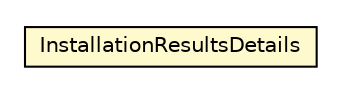 #!/usr/local/bin/dot
#
# Class diagram 
# Generated by UMLGraph version R5_6-24-gf6e263 (http://www.umlgraph.org/)
#

digraph G {
	edge [fontname="Helvetica",fontsize=10,labelfontname="Helvetica",labelfontsize=10];
	node [fontname="Helvetica",fontsize=10,shape=plaintext];
	nodesep=0.25;
	ranksep=0.5;
	// org.universAAL.middleware.managers.api.InstallationResultsDetails
	c4773730 [label=<<table title="org.universAAL.middleware.managers.api.InstallationResultsDetails" border="0" cellborder="1" cellspacing="0" cellpadding="2" port="p" bgcolor="lemonChiffon" href="./InstallationResultsDetails.html">
		<tr><td><table border="0" cellspacing="0" cellpadding="1">
<tr><td align="center" balign="center"> InstallationResultsDetails </td></tr>
		</table></td></tr>
		</table>>, URL="./InstallationResultsDetails.html", fontname="Helvetica", fontcolor="black", fontsize=10.0];
}


